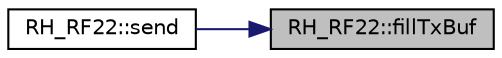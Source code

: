 digraph "RH_RF22::fillTxBuf"
{
 // LATEX_PDF_SIZE
  edge [fontname="Helvetica",fontsize="10",labelfontname="Helvetica",labelfontsize="10"];
  node [fontname="Helvetica",fontsize="10",shape=record];
  rankdir="RL";
  Node1 [label="RH_RF22::fillTxBuf",height=0.2,width=0.4,color="black", fillcolor="grey75", style="filled", fontcolor="black",tooltip=" "];
  Node1 -> Node2 [dir="back",color="midnightblue",fontsize="10",style="solid",fontname="Helvetica"];
  Node2 [label="RH_RF22::send",height=0.2,width=0.4,color="black", fillcolor="white", style="filled",URL="$class_r_h___r_f22.html#adc63522bd5cf56cc3b05ac6da2e90ba7",tooltip=" "];
}
